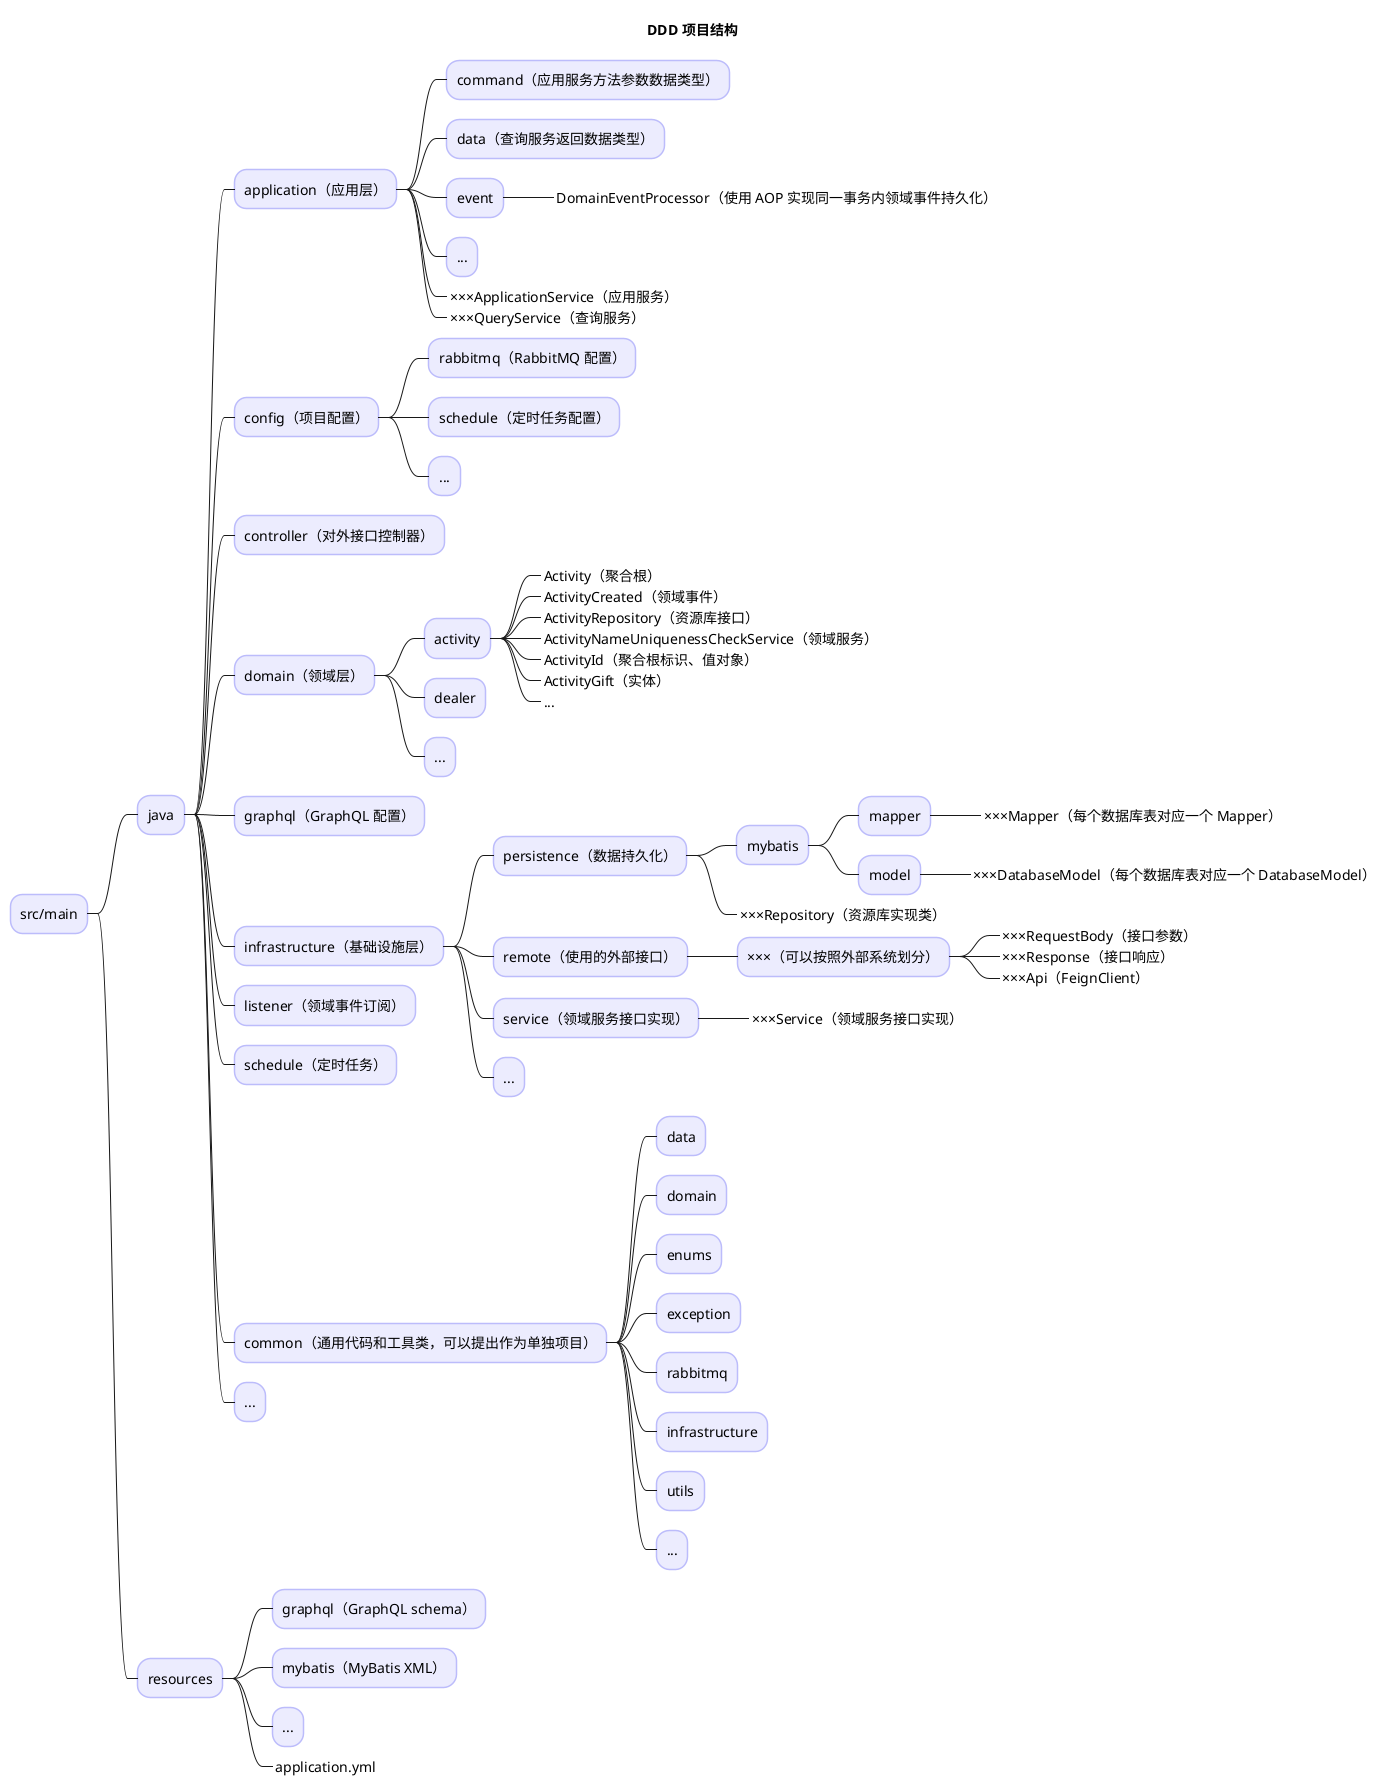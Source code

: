 @startmindmap
'https://plantuml.com/mindmap-diagram

<style>
mindmapDiagram {
    node {
        BackgroundColor #ECECFE
        LineColor #BCBCFB

    }
}
</style>

'caption figure 1
title DDD 项目结构

'* <&flag>Debian
'** <&globe>Ubuntu
'*** Linux Mint
'*** Kubuntu
'*** Lubuntu
'*** KDE Neon
'** <&graph>LMDE
'** <&pulse>SolydXK
'** <&people>SteamOS
'** <&star>Raspbian with a very long name
'*** <s>Raspmbc</s> => OSMC
'*** <s>Raspyfi</s> => Volumio


* src/main
    * java
        * application（应用层）
            * command（应用服务方法参数数据类型）
            * data（查询服务返回数据类型）
            * event
                *_ DomainEventProcessor（使用 AOP 实现同一事务内领域事件持久化）
            * ...
            *_ ×××ApplicationService（应用服务）
            *_ ×××QueryService（查询服务）
        * config（项目配置）
            * rabbitmq（RabbitMQ 配置）
            * schedule（定时任务配置）
            * ...
        * controller（对外接口控制器）
        * domain（领域层）
            * activity
                *_ Activity（聚合根）
                *_ ActivityCreated（领域事件）
                *_ ActivityRepository（资源库接口）
                *_ ActivityNameUniquenessCheckService（领域服务）
                *_ ActivityId（聚合根标识、值对象）
                *_ ActivityGift（实体）
                *_ ...
            * dealer
            * ...
        * graphql（GraphQL 配置）
        * infrastructure（基础设施层）
            * persistence（数据持久化）
                * mybatis
                    * mapper
                        *_ ×××Mapper（每个数据库表对应一个 Mapper）
                    * model
                        *_ ×××DatabaseModel（每个数据库表对应一个 DatabaseModel）
                *_ ×××Repository（资源库实现类）
            * remote（使用的外部接口）
                * ×××（可以按照外部系统划分）
                    *_ ×××RequestBody（接口参数）
                    *_ ×××Response（接口响应）
                    *_ ×××Api（FeignClient）
            * service（领域服务接口实现）
                *_ ×××Service（领域服务接口实现）
            * ...
        * listener（领域事件订阅）
        * schedule（定时任务）
        * common（通用代码和工具类，可以提出作为单独项目）
            * data
            * domain
            * enums
            * exception
            * rabbitmq
            * infrastructure
            * utils
            * ...
        * ...

    * resources
        * graphql（GraphQL schema）
        * mybatis（MyBatis XML）
        * ...
        *_ application.yml


'header
'My super header
'endheader

'center footer My super footer

'legend right
'  Short
'  legend
'endlegend
@endmindmap
